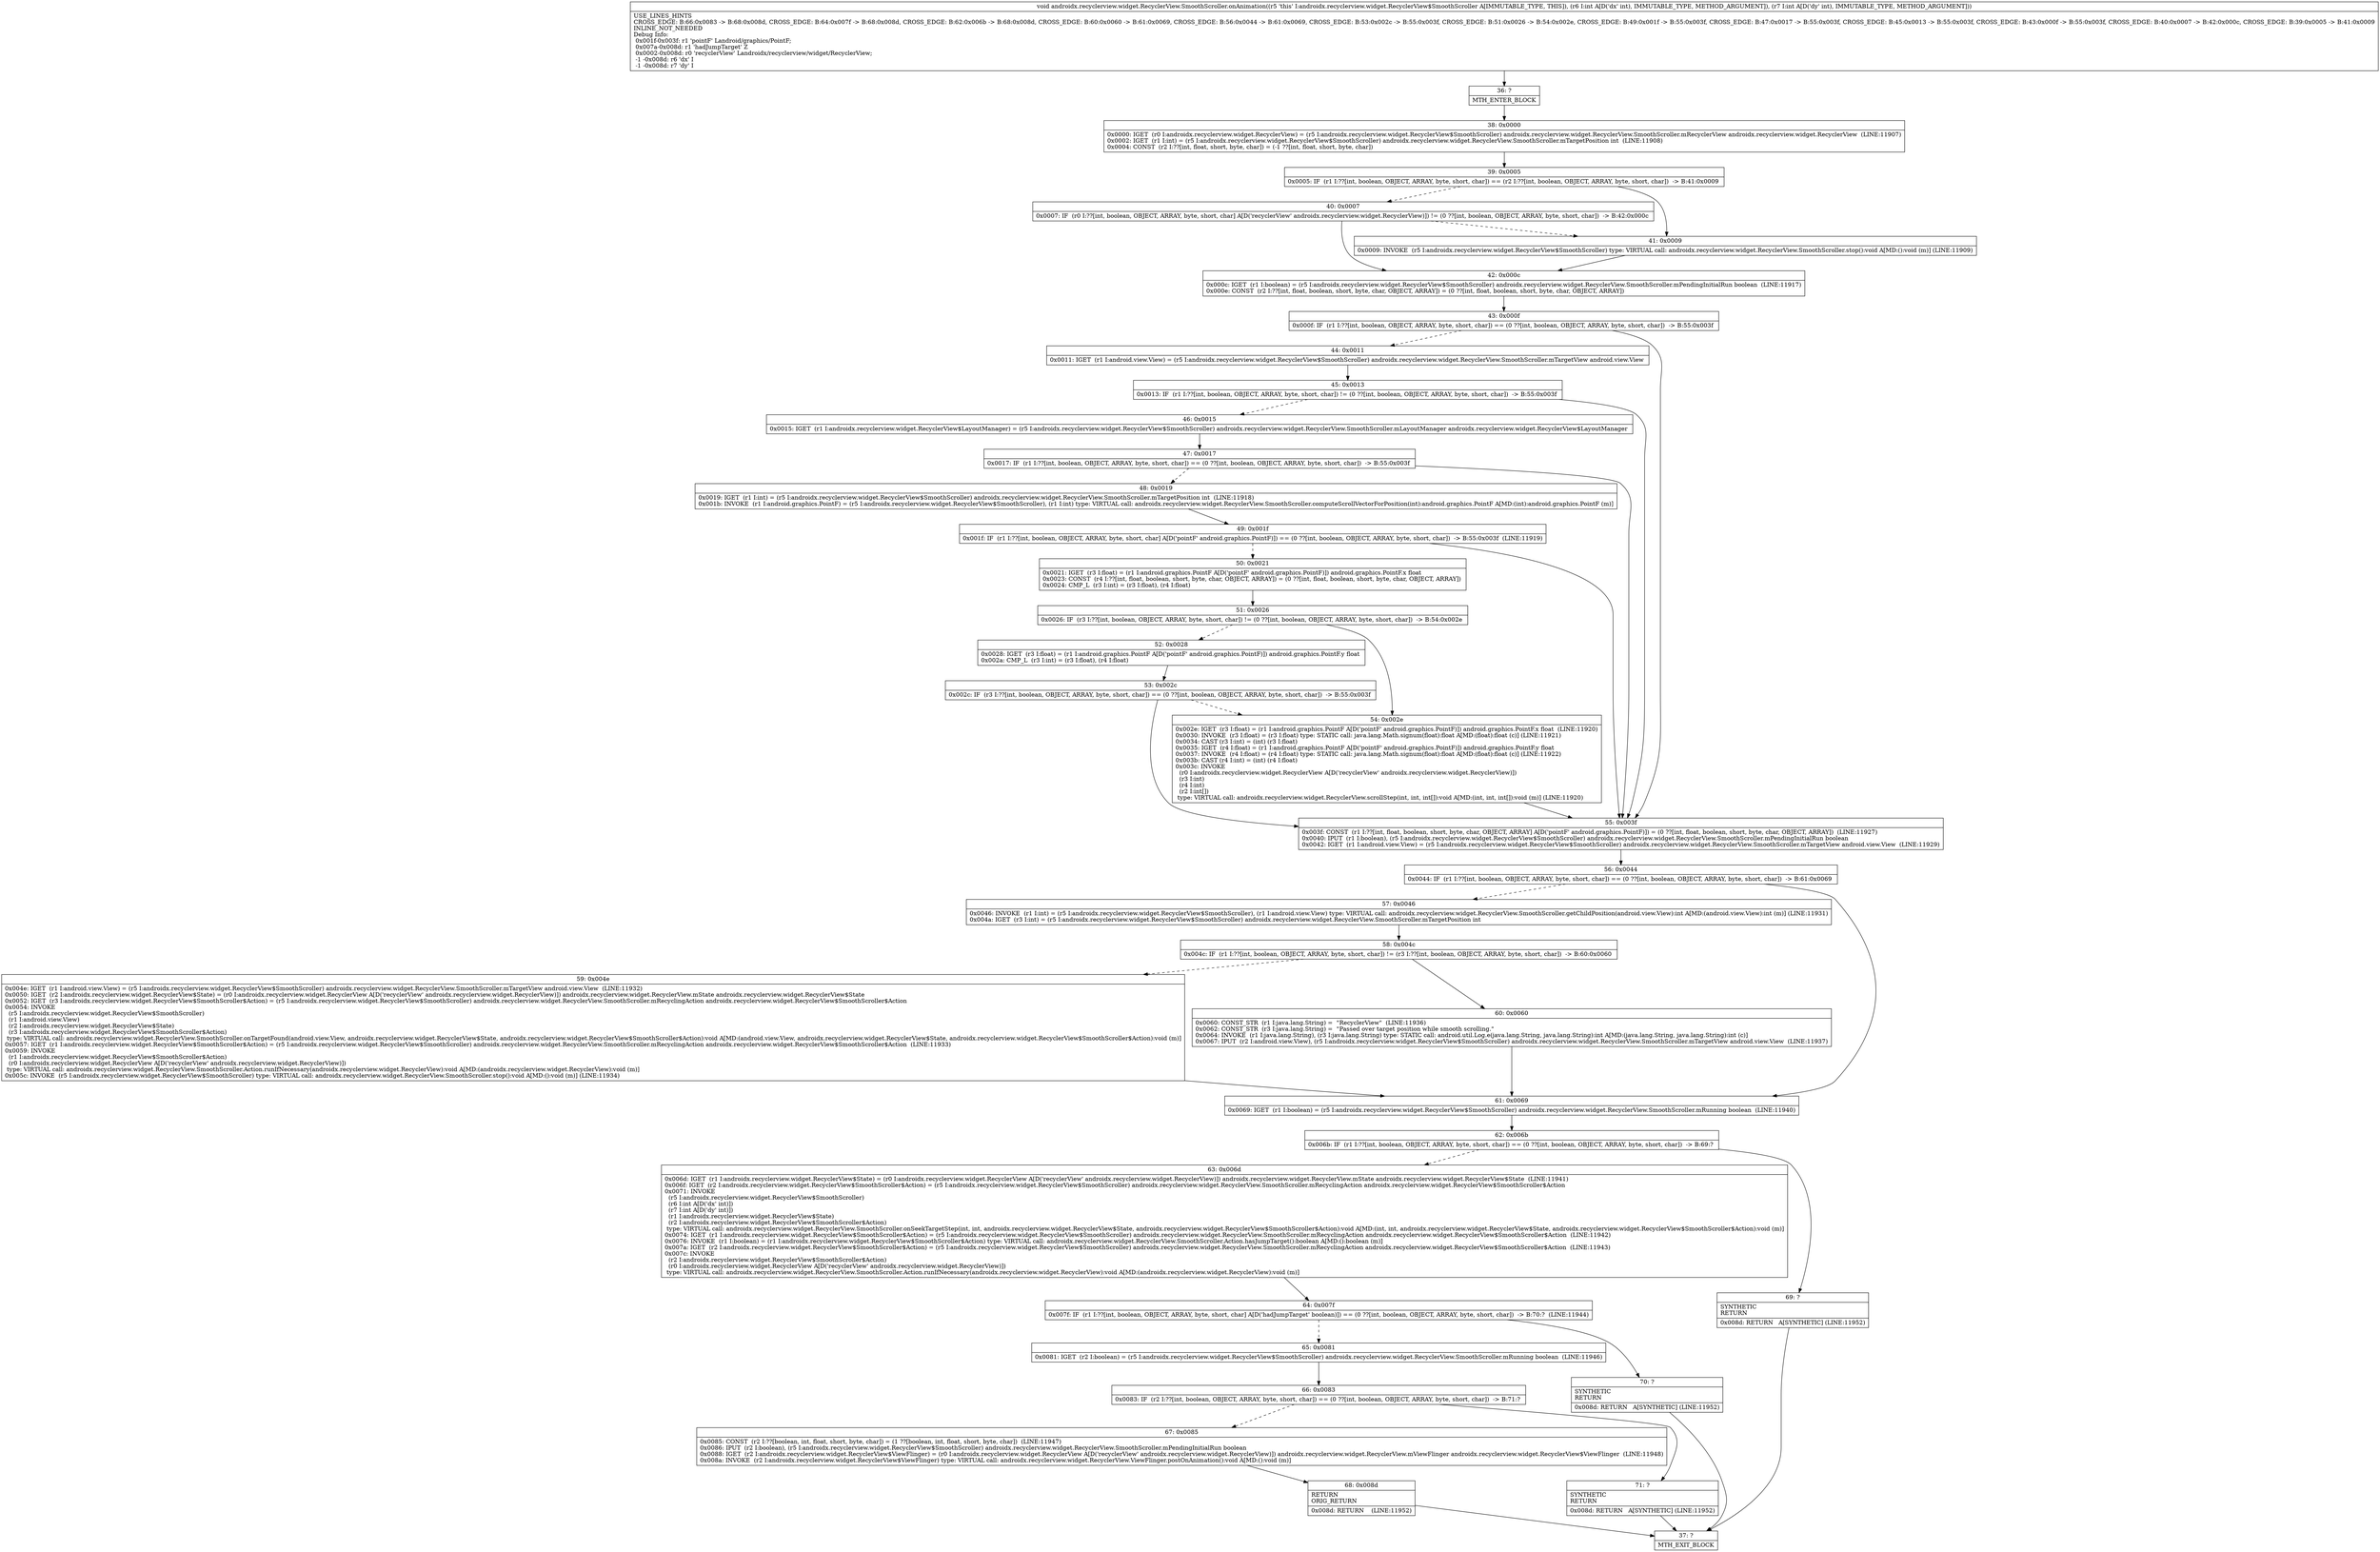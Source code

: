 digraph "CFG forandroidx.recyclerview.widget.RecyclerView.SmoothScroller.onAnimation(II)V" {
Node_36 [shape=record,label="{36\:\ ?|MTH_ENTER_BLOCK\l}"];
Node_38 [shape=record,label="{38\:\ 0x0000|0x0000: IGET  (r0 I:androidx.recyclerview.widget.RecyclerView) = (r5 I:androidx.recyclerview.widget.RecyclerView$SmoothScroller) androidx.recyclerview.widget.RecyclerView.SmoothScroller.mRecyclerView androidx.recyclerview.widget.RecyclerView  (LINE:11907)\l0x0002: IGET  (r1 I:int) = (r5 I:androidx.recyclerview.widget.RecyclerView$SmoothScroller) androidx.recyclerview.widget.RecyclerView.SmoothScroller.mTargetPosition int  (LINE:11908)\l0x0004: CONST  (r2 I:??[int, float, short, byte, char]) = (\-1 ??[int, float, short, byte, char]) \l}"];
Node_39 [shape=record,label="{39\:\ 0x0005|0x0005: IF  (r1 I:??[int, boolean, OBJECT, ARRAY, byte, short, char]) == (r2 I:??[int, boolean, OBJECT, ARRAY, byte, short, char])  \-\> B:41:0x0009 \l}"];
Node_40 [shape=record,label="{40\:\ 0x0007|0x0007: IF  (r0 I:??[int, boolean, OBJECT, ARRAY, byte, short, char] A[D('recyclerView' androidx.recyclerview.widget.RecyclerView)]) != (0 ??[int, boolean, OBJECT, ARRAY, byte, short, char])  \-\> B:42:0x000c \l}"];
Node_42 [shape=record,label="{42\:\ 0x000c|0x000c: IGET  (r1 I:boolean) = (r5 I:androidx.recyclerview.widget.RecyclerView$SmoothScroller) androidx.recyclerview.widget.RecyclerView.SmoothScroller.mPendingInitialRun boolean  (LINE:11917)\l0x000e: CONST  (r2 I:??[int, float, boolean, short, byte, char, OBJECT, ARRAY]) = (0 ??[int, float, boolean, short, byte, char, OBJECT, ARRAY]) \l}"];
Node_43 [shape=record,label="{43\:\ 0x000f|0x000f: IF  (r1 I:??[int, boolean, OBJECT, ARRAY, byte, short, char]) == (0 ??[int, boolean, OBJECT, ARRAY, byte, short, char])  \-\> B:55:0x003f \l}"];
Node_44 [shape=record,label="{44\:\ 0x0011|0x0011: IGET  (r1 I:android.view.View) = (r5 I:androidx.recyclerview.widget.RecyclerView$SmoothScroller) androidx.recyclerview.widget.RecyclerView.SmoothScroller.mTargetView android.view.View \l}"];
Node_45 [shape=record,label="{45\:\ 0x0013|0x0013: IF  (r1 I:??[int, boolean, OBJECT, ARRAY, byte, short, char]) != (0 ??[int, boolean, OBJECT, ARRAY, byte, short, char])  \-\> B:55:0x003f \l}"];
Node_46 [shape=record,label="{46\:\ 0x0015|0x0015: IGET  (r1 I:androidx.recyclerview.widget.RecyclerView$LayoutManager) = (r5 I:androidx.recyclerview.widget.RecyclerView$SmoothScroller) androidx.recyclerview.widget.RecyclerView.SmoothScroller.mLayoutManager androidx.recyclerview.widget.RecyclerView$LayoutManager \l}"];
Node_47 [shape=record,label="{47\:\ 0x0017|0x0017: IF  (r1 I:??[int, boolean, OBJECT, ARRAY, byte, short, char]) == (0 ??[int, boolean, OBJECT, ARRAY, byte, short, char])  \-\> B:55:0x003f \l}"];
Node_48 [shape=record,label="{48\:\ 0x0019|0x0019: IGET  (r1 I:int) = (r5 I:androidx.recyclerview.widget.RecyclerView$SmoothScroller) androidx.recyclerview.widget.RecyclerView.SmoothScroller.mTargetPosition int  (LINE:11918)\l0x001b: INVOKE  (r1 I:android.graphics.PointF) = (r5 I:androidx.recyclerview.widget.RecyclerView$SmoothScroller), (r1 I:int) type: VIRTUAL call: androidx.recyclerview.widget.RecyclerView.SmoothScroller.computeScrollVectorForPosition(int):android.graphics.PointF A[MD:(int):android.graphics.PointF (m)]\l}"];
Node_49 [shape=record,label="{49\:\ 0x001f|0x001f: IF  (r1 I:??[int, boolean, OBJECT, ARRAY, byte, short, char] A[D('pointF' android.graphics.PointF)]) == (0 ??[int, boolean, OBJECT, ARRAY, byte, short, char])  \-\> B:55:0x003f  (LINE:11919)\l}"];
Node_50 [shape=record,label="{50\:\ 0x0021|0x0021: IGET  (r3 I:float) = (r1 I:android.graphics.PointF A[D('pointF' android.graphics.PointF)]) android.graphics.PointF.x float \l0x0023: CONST  (r4 I:??[int, float, boolean, short, byte, char, OBJECT, ARRAY]) = (0 ??[int, float, boolean, short, byte, char, OBJECT, ARRAY]) \l0x0024: CMP_L  (r3 I:int) = (r3 I:float), (r4 I:float) \l}"];
Node_51 [shape=record,label="{51\:\ 0x0026|0x0026: IF  (r3 I:??[int, boolean, OBJECT, ARRAY, byte, short, char]) != (0 ??[int, boolean, OBJECT, ARRAY, byte, short, char])  \-\> B:54:0x002e \l}"];
Node_52 [shape=record,label="{52\:\ 0x0028|0x0028: IGET  (r3 I:float) = (r1 I:android.graphics.PointF A[D('pointF' android.graphics.PointF)]) android.graphics.PointF.y float \l0x002a: CMP_L  (r3 I:int) = (r3 I:float), (r4 I:float) \l}"];
Node_53 [shape=record,label="{53\:\ 0x002c|0x002c: IF  (r3 I:??[int, boolean, OBJECT, ARRAY, byte, short, char]) == (0 ??[int, boolean, OBJECT, ARRAY, byte, short, char])  \-\> B:55:0x003f \l}"];
Node_54 [shape=record,label="{54\:\ 0x002e|0x002e: IGET  (r3 I:float) = (r1 I:android.graphics.PointF A[D('pointF' android.graphics.PointF)]) android.graphics.PointF.x float  (LINE:11920)\l0x0030: INVOKE  (r3 I:float) = (r3 I:float) type: STATIC call: java.lang.Math.signum(float):float A[MD:(float):float (c)] (LINE:11921)\l0x0034: CAST (r3 I:int) = (int) (r3 I:float) \l0x0035: IGET  (r4 I:float) = (r1 I:android.graphics.PointF A[D('pointF' android.graphics.PointF)]) android.graphics.PointF.y float \l0x0037: INVOKE  (r4 I:float) = (r4 I:float) type: STATIC call: java.lang.Math.signum(float):float A[MD:(float):float (c)] (LINE:11922)\l0x003b: CAST (r4 I:int) = (int) (r4 I:float) \l0x003c: INVOKE  \l  (r0 I:androidx.recyclerview.widget.RecyclerView A[D('recyclerView' androidx.recyclerview.widget.RecyclerView)])\l  (r3 I:int)\l  (r4 I:int)\l  (r2 I:int[])\l type: VIRTUAL call: androidx.recyclerview.widget.RecyclerView.scrollStep(int, int, int[]):void A[MD:(int, int, int[]):void (m)] (LINE:11920)\l}"];
Node_55 [shape=record,label="{55\:\ 0x003f|0x003f: CONST  (r1 I:??[int, float, boolean, short, byte, char, OBJECT, ARRAY] A[D('pointF' android.graphics.PointF)]) = (0 ??[int, float, boolean, short, byte, char, OBJECT, ARRAY])  (LINE:11927)\l0x0040: IPUT  (r1 I:boolean), (r5 I:androidx.recyclerview.widget.RecyclerView$SmoothScroller) androidx.recyclerview.widget.RecyclerView.SmoothScroller.mPendingInitialRun boolean \l0x0042: IGET  (r1 I:android.view.View) = (r5 I:androidx.recyclerview.widget.RecyclerView$SmoothScroller) androidx.recyclerview.widget.RecyclerView.SmoothScroller.mTargetView android.view.View  (LINE:11929)\l}"];
Node_56 [shape=record,label="{56\:\ 0x0044|0x0044: IF  (r1 I:??[int, boolean, OBJECT, ARRAY, byte, short, char]) == (0 ??[int, boolean, OBJECT, ARRAY, byte, short, char])  \-\> B:61:0x0069 \l}"];
Node_57 [shape=record,label="{57\:\ 0x0046|0x0046: INVOKE  (r1 I:int) = (r5 I:androidx.recyclerview.widget.RecyclerView$SmoothScroller), (r1 I:android.view.View) type: VIRTUAL call: androidx.recyclerview.widget.RecyclerView.SmoothScroller.getChildPosition(android.view.View):int A[MD:(android.view.View):int (m)] (LINE:11931)\l0x004a: IGET  (r3 I:int) = (r5 I:androidx.recyclerview.widget.RecyclerView$SmoothScroller) androidx.recyclerview.widget.RecyclerView.SmoothScroller.mTargetPosition int \l}"];
Node_58 [shape=record,label="{58\:\ 0x004c|0x004c: IF  (r1 I:??[int, boolean, OBJECT, ARRAY, byte, short, char]) != (r3 I:??[int, boolean, OBJECT, ARRAY, byte, short, char])  \-\> B:60:0x0060 \l}"];
Node_59 [shape=record,label="{59\:\ 0x004e|0x004e: IGET  (r1 I:android.view.View) = (r5 I:androidx.recyclerview.widget.RecyclerView$SmoothScroller) androidx.recyclerview.widget.RecyclerView.SmoothScroller.mTargetView android.view.View  (LINE:11932)\l0x0050: IGET  (r2 I:androidx.recyclerview.widget.RecyclerView$State) = (r0 I:androidx.recyclerview.widget.RecyclerView A[D('recyclerView' androidx.recyclerview.widget.RecyclerView)]) androidx.recyclerview.widget.RecyclerView.mState androidx.recyclerview.widget.RecyclerView$State \l0x0052: IGET  (r3 I:androidx.recyclerview.widget.RecyclerView$SmoothScroller$Action) = (r5 I:androidx.recyclerview.widget.RecyclerView$SmoothScroller) androidx.recyclerview.widget.RecyclerView.SmoothScroller.mRecyclingAction androidx.recyclerview.widget.RecyclerView$SmoothScroller$Action \l0x0054: INVOKE  \l  (r5 I:androidx.recyclerview.widget.RecyclerView$SmoothScroller)\l  (r1 I:android.view.View)\l  (r2 I:androidx.recyclerview.widget.RecyclerView$State)\l  (r3 I:androidx.recyclerview.widget.RecyclerView$SmoothScroller$Action)\l type: VIRTUAL call: androidx.recyclerview.widget.RecyclerView.SmoothScroller.onTargetFound(android.view.View, androidx.recyclerview.widget.RecyclerView$State, androidx.recyclerview.widget.RecyclerView$SmoothScroller$Action):void A[MD:(android.view.View, androidx.recyclerview.widget.RecyclerView$State, androidx.recyclerview.widget.RecyclerView$SmoothScroller$Action):void (m)]\l0x0057: IGET  (r1 I:androidx.recyclerview.widget.RecyclerView$SmoothScroller$Action) = (r5 I:androidx.recyclerview.widget.RecyclerView$SmoothScroller) androidx.recyclerview.widget.RecyclerView.SmoothScroller.mRecyclingAction androidx.recyclerview.widget.RecyclerView$SmoothScroller$Action  (LINE:11933)\l0x0059: INVOKE  \l  (r1 I:androidx.recyclerview.widget.RecyclerView$SmoothScroller$Action)\l  (r0 I:androidx.recyclerview.widget.RecyclerView A[D('recyclerView' androidx.recyclerview.widget.RecyclerView)])\l type: VIRTUAL call: androidx.recyclerview.widget.RecyclerView.SmoothScroller.Action.runIfNecessary(androidx.recyclerview.widget.RecyclerView):void A[MD:(androidx.recyclerview.widget.RecyclerView):void (m)]\l0x005c: INVOKE  (r5 I:androidx.recyclerview.widget.RecyclerView$SmoothScroller) type: VIRTUAL call: androidx.recyclerview.widget.RecyclerView.SmoothScroller.stop():void A[MD:():void (m)] (LINE:11934)\l}"];
Node_60 [shape=record,label="{60\:\ 0x0060|0x0060: CONST_STR  (r1 I:java.lang.String) =  \"RecyclerView\"  (LINE:11936)\l0x0062: CONST_STR  (r3 I:java.lang.String) =  \"Passed over target position while smooth scrolling.\" \l0x0064: INVOKE  (r1 I:java.lang.String), (r3 I:java.lang.String) type: STATIC call: android.util.Log.e(java.lang.String, java.lang.String):int A[MD:(java.lang.String, java.lang.String):int (c)]\l0x0067: IPUT  (r2 I:android.view.View), (r5 I:androidx.recyclerview.widget.RecyclerView$SmoothScroller) androidx.recyclerview.widget.RecyclerView.SmoothScroller.mTargetView android.view.View  (LINE:11937)\l}"];
Node_61 [shape=record,label="{61\:\ 0x0069|0x0069: IGET  (r1 I:boolean) = (r5 I:androidx.recyclerview.widget.RecyclerView$SmoothScroller) androidx.recyclerview.widget.RecyclerView.SmoothScroller.mRunning boolean  (LINE:11940)\l}"];
Node_62 [shape=record,label="{62\:\ 0x006b|0x006b: IF  (r1 I:??[int, boolean, OBJECT, ARRAY, byte, short, char]) == (0 ??[int, boolean, OBJECT, ARRAY, byte, short, char])  \-\> B:69:? \l}"];
Node_63 [shape=record,label="{63\:\ 0x006d|0x006d: IGET  (r1 I:androidx.recyclerview.widget.RecyclerView$State) = (r0 I:androidx.recyclerview.widget.RecyclerView A[D('recyclerView' androidx.recyclerview.widget.RecyclerView)]) androidx.recyclerview.widget.RecyclerView.mState androidx.recyclerview.widget.RecyclerView$State  (LINE:11941)\l0x006f: IGET  (r2 I:androidx.recyclerview.widget.RecyclerView$SmoothScroller$Action) = (r5 I:androidx.recyclerview.widget.RecyclerView$SmoothScroller) androidx.recyclerview.widget.RecyclerView.SmoothScroller.mRecyclingAction androidx.recyclerview.widget.RecyclerView$SmoothScroller$Action \l0x0071: INVOKE  \l  (r5 I:androidx.recyclerview.widget.RecyclerView$SmoothScroller)\l  (r6 I:int A[D('dx' int)])\l  (r7 I:int A[D('dy' int)])\l  (r1 I:androidx.recyclerview.widget.RecyclerView$State)\l  (r2 I:androidx.recyclerview.widget.RecyclerView$SmoothScroller$Action)\l type: VIRTUAL call: androidx.recyclerview.widget.RecyclerView.SmoothScroller.onSeekTargetStep(int, int, androidx.recyclerview.widget.RecyclerView$State, androidx.recyclerview.widget.RecyclerView$SmoothScroller$Action):void A[MD:(int, int, androidx.recyclerview.widget.RecyclerView$State, androidx.recyclerview.widget.RecyclerView$SmoothScroller$Action):void (m)]\l0x0074: IGET  (r1 I:androidx.recyclerview.widget.RecyclerView$SmoothScroller$Action) = (r5 I:androidx.recyclerview.widget.RecyclerView$SmoothScroller) androidx.recyclerview.widget.RecyclerView.SmoothScroller.mRecyclingAction androidx.recyclerview.widget.RecyclerView$SmoothScroller$Action  (LINE:11942)\l0x0076: INVOKE  (r1 I:boolean) = (r1 I:androidx.recyclerview.widget.RecyclerView$SmoothScroller$Action) type: VIRTUAL call: androidx.recyclerview.widget.RecyclerView.SmoothScroller.Action.hasJumpTarget():boolean A[MD:():boolean (m)]\l0x007a: IGET  (r2 I:androidx.recyclerview.widget.RecyclerView$SmoothScroller$Action) = (r5 I:androidx.recyclerview.widget.RecyclerView$SmoothScroller) androidx.recyclerview.widget.RecyclerView.SmoothScroller.mRecyclingAction androidx.recyclerview.widget.RecyclerView$SmoothScroller$Action  (LINE:11943)\l0x007c: INVOKE  \l  (r2 I:androidx.recyclerview.widget.RecyclerView$SmoothScroller$Action)\l  (r0 I:androidx.recyclerview.widget.RecyclerView A[D('recyclerView' androidx.recyclerview.widget.RecyclerView)])\l type: VIRTUAL call: androidx.recyclerview.widget.RecyclerView.SmoothScroller.Action.runIfNecessary(androidx.recyclerview.widget.RecyclerView):void A[MD:(androidx.recyclerview.widget.RecyclerView):void (m)]\l}"];
Node_64 [shape=record,label="{64\:\ 0x007f|0x007f: IF  (r1 I:??[int, boolean, OBJECT, ARRAY, byte, short, char] A[D('hadJumpTarget' boolean)]) == (0 ??[int, boolean, OBJECT, ARRAY, byte, short, char])  \-\> B:70:?  (LINE:11944)\l}"];
Node_65 [shape=record,label="{65\:\ 0x0081|0x0081: IGET  (r2 I:boolean) = (r5 I:androidx.recyclerview.widget.RecyclerView$SmoothScroller) androidx.recyclerview.widget.RecyclerView.SmoothScroller.mRunning boolean  (LINE:11946)\l}"];
Node_66 [shape=record,label="{66\:\ 0x0083|0x0083: IF  (r2 I:??[int, boolean, OBJECT, ARRAY, byte, short, char]) == (0 ??[int, boolean, OBJECT, ARRAY, byte, short, char])  \-\> B:71:? \l}"];
Node_67 [shape=record,label="{67\:\ 0x0085|0x0085: CONST  (r2 I:??[boolean, int, float, short, byte, char]) = (1 ??[boolean, int, float, short, byte, char])  (LINE:11947)\l0x0086: IPUT  (r2 I:boolean), (r5 I:androidx.recyclerview.widget.RecyclerView$SmoothScroller) androidx.recyclerview.widget.RecyclerView.SmoothScroller.mPendingInitialRun boolean \l0x0088: IGET  (r2 I:androidx.recyclerview.widget.RecyclerView$ViewFlinger) = (r0 I:androidx.recyclerview.widget.RecyclerView A[D('recyclerView' androidx.recyclerview.widget.RecyclerView)]) androidx.recyclerview.widget.RecyclerView.mViewFlinger androidx.recyclerview.widget.RecyclerView$ViewFlinger  (LINE:11948)\l0x008a: INVOKE  (r2 I:androidx.recyclerview.widget.RecyclerView$ViewFlinger) type: VIRTUAL call: androidx.recyclerview.widget.RecyclerView.ViewFlinger.postOnAnimation():void A[MD:():void (m)]\l}"];
Node_68 [shape=record,label="{68\:\ 0x008d|RETURN\lORIG_RETURN\l|0x008d: RETURN    (LINE:11952)\l}"];
Node_37 [shape=record,label="{37\:\ ?|MTH_EXIT_BLOCK\l}"];
Node_71 [shape=record,label="{71\:\ ?|SYNTHETIC\lRETURN\l|0x008d: RETURN   A[SYNTHETIC] (LINE:11952)\l}"];
Node_70 [shape=record,label="{70\:\ ?|SYNTHETIC\lRETURN\l|0x008d: RETURN   A[SYNTHETIC] (LINE:11952)\l}"];
Node_69 [shape=record,label="{69\:\ ?|SYNTHETIC\lRETURN\l|0x008d: RETURN   A[SYNTHETIC] (LINE:11952)\l}"];
Node_41 [shape=record,label="{41\:\ 0x0009|0x0009: INVOKE  (r5 I:androidx.recyclerview.widget.RecyclerView$SmoothScroller) type: VIRTUAL call: androidx.recyclerview.widget.RecyclerView.SmoothScroller.stop():void A[MD:():void (m)] (LINE:11909)\l}"];
MethodNode[shape=record,label="{void androidx.recyclerview.widget.RecyclerView.SmoothScroller.onAnimation((r5 'this' I:androidx.recyclerview.widget.RecyclerView$SmoothScroller A[IMMUTABLE_TYPE, THIS]), (r6 I:int A[D('dx' int), IMMUTABLE_TYPE, METHOD_ARGUMENT]), (r7 I:int A[D('dy' int), IMMUTABLE_TYPE, METHOD_ARGUMENT]))  | USE_LINES_HINTS\lCROSS_EDGE: B:66:0x0083 \-\> B:68:0x008d, CROSS_EDGE: B:64:0x007f \-\> B:68:0x008d, CROSS_EDGE: B:62:0x006b \-\> B:68:0x008d, CROSS_EDGE: B:60:0x0060 \-\> B:61:0x0069, CROSS_EDGE: B:56:0x0044 \-\> B:61:0x0069, CROSS_EDGE: B:53:0x002c \-\> B:55:0x003f, CROSS_EDGE: B:51:0x0026 \-\> B:54:0x002e, CROSS_EDGE: B:49:0x001f \-\> B:55:0x003f, CROSS_EDGE: B:47:0x0017 \-\> B:55:0x003f, CROSS_EDGE: B:45:0x0013 \-\> B:55:0x003f, CROSS_EDGE: B:43:0x000f \-\> B:55:0x003f, CROSS_EDGE: B:40:0x0007 \-\> B:42:0x000c, CROSS_EDGE: B:39:0x0005 \-\> B:41:0x0009\lINLINE_NOT_NEEDED\lDebug Info:\l  0x001f\-0x003f: r1 'pointF' Landroid\/graphics\/PointF;\l  0x007a\-0x008d: r1 'hadJumpTarget' Z\l  0x0002\-0x008d: r0 'recyclerView' Landroidx\/recyclerview\/widget\/RecyclerView;\l  \-1 \-0x008d: r6 'dx' I\l  \-1 \-0x008d: r7 'dy' I\l}"];
MethodNode -> Node_36;Node_36 -> Node_38;
Node_38 -> Node_39;
Node_39 -> Node_40[style=dashed];
Node_39 -> Node_41;
Node_40 -> Node_41[style=dashed];
Node_40 -> Node_42;
Node_42 -> Node_43;
Node_43 -> Node_44[style=dashed];
Node_43 -> Node_55;
Node_44 -> Node_45;
Node_45 -> Node_46[style=dashed];
Node_45 -> Node_55;
Node_46 -> Node_47;
Node_47 -> Node_48[style=dashed];
Node_47 -> Node_55;
Node_48 -> Node_49;
Node_49 -> Node_50[style=dashed];
Node_49 -> Node_55;
Node_50 -> Node_51;
Node_51 -> Node_52[style=dashed];
Node_51 -> Node_54;
Node_52 -> Node_53;
Node_53 -> Node_54[style=dashed];
Node_53 -> Node_55;
Node_54 -> Node_55;
Node_55 -> Node_56;
Node_56 -> Node_57[style=dashed];
Node_56 -> Node_61;
Node_57 -> Node_58;
Node_58 -> Node_59[style=dashed];
Node_58 -> Node_60;
Node_59 -> Node_61;
Node_60 -> Node_61;
Node_61 -> Node_62;
Node_62 -> Node_63[style=dashed];
Node_62 -> Node_69;
Node_63 -> Node_64;
Node_64 -> Node_65[style=dashed];
Node_64 -> Node_70;
Node_65 -> Node_66;
Node_66 -> Node_67[style=dashed];
Node_66 -> Node_71;
Node_67 -> Node_68;
Node_68 -> Node_37;
Node_71 -> Node_37;
Node_70 -> Node_37;
Node_69 -> Node_37;
Node_41 -> Node_42;
}

